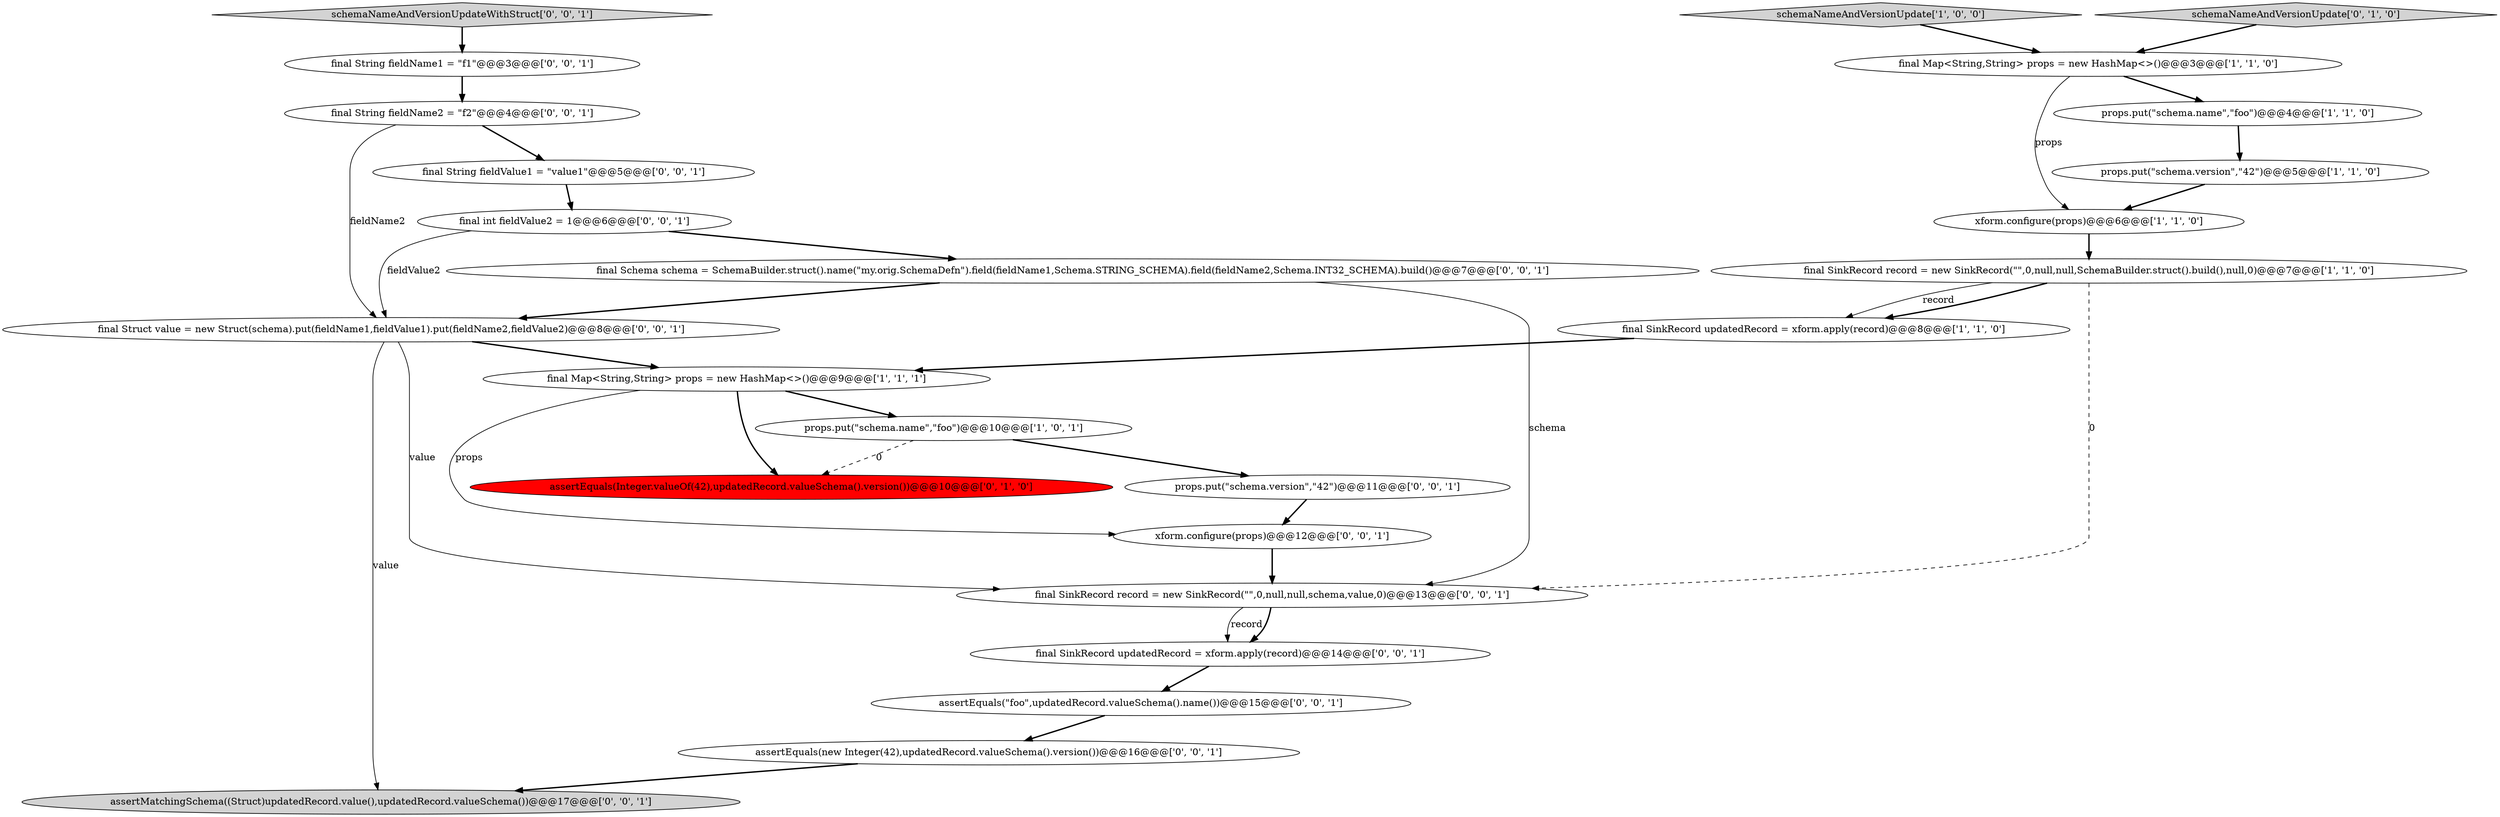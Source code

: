 digraph {
19 [style = filled, label = "assertMatchingSchema((Struct)updatedRecord.value(),updatedRecord.valueSchema())@@@17@@@['0', '0', '1']", fillcolor = lightgray, shape = ellipse image = "AAA0AAABBB3BBB"];
9 [style = filled, label = "assertEquals(Integer.valueOf(42),updatedRecord.valueSchema().version())@@@10@@@['0', '1', '0']", fillcolor = red, shape = ellipse image = "AAA1AAABBB2BBB"];
12 [style = filled, label = "props.put(\"schema.version\",\"42\")@@@11@@@['0', '0', '1']", fillcolor = white, shape = ellipse image = "AAA0AAABBB3BBB"];
3 [style = filled, label = "final SinkRecord record = new SinkRecord(\"\",0,null,null,SchemaBuilder.struct().build(),null,0)@@@7@@@['1', '1', '0']", fillcolor = white, shape = ellipse image = "AAA0AAABBB1BBB"];
2 [style = filled, label = "final Map<String,String> props = new HashMap<>()@@@3@@@['1', '1', '0']", fillcolor = white, shape = ellipse image = "AAA0AAABBB1BBB"];
20 [style = filled, label = "final String fieldValue1 = \"value1\"@@@5@@@['0', '0', '1']", fillcolor = white, shape = ellipse image = "AAA0AAABBB3BBB"];
6 [style = filled, label = "props.put(\"schema.name\",\"foo\")@@@4@@@['1', '1', '0']", fillcolor = white, shape = ellipse image = "AAA0AAABBB1BBB"];
17 [style = filled, label = "final String fieldName1 = \"f1\"@@@3@@@['0', '0', '1']", fillcolor = white, shape = ellipse image = "AAA0AAABBB3BBB"];
0 [style = filled, label = "final SinkRecord updatedRecord = xform.apply(record)@@@8@@@['1', '1', '0']", fillcolor = white, shape = ellipse image = "AAA0AAABBB1BBB"];
13 [style = filled, label = "final int fieldValue2 = 1@@@6@@@['0', '0', '1']", fillcolor = white, shape = ellipse image = "AAA0AAABBB3BBB"];
1 [style = filled, label = "final Map<String,String> props = new HashMap<>()@@@9@@@['1', '1', '1']", fillcolor = white, shape = ellipse image = "AAA0AAABBB1BBB"];
10 [style = filled, label = "schemaNameAndVersionUpdate['0', '1', '0']", fillcolor = lightgray, shape = diamond image = "AAA0AAABBB2BBB"];
7 [style = filled, label = "props.put(\"schema.name\",\"foo\")@@@10@@@['1', '0', '1']", fillcolor = white, shape = ellipse image = "AAA0AAABBB1BBB"];
22 [style = filled, label = "assertEquals(\"foo\",updatedRecord.valueSchema().name())@@@15@@@['0', '0', '1']", fillcolor = white, shape = ellipse image = "AAA0AAABBB3BBB"];
24 [style = filled, label = "schemaNameAndVersionUpdateWithStruct['0', '0', '1']", fillcolor = lightgray, shape = diamond image = "AAA0AAABBB3BBB"];
5 [style = filled, label = "props.put(\"schema.version\",\"42\")@@@5@@@['1', '1', '0']", fillcolor = white, shape = ellipse image = "AAA0AAABBB1BBB"];
21 [style = filled, label = "final Struct value = new Struct(schema).put(fieldName1,fieldValue1).put(fieldName2,fieldValue2)@@@8@@@['0', '0', '1']", fillcolor = white, shape = ellipse image = "AAA0AAABBB3BBB"];
8 [style = filled, label = "schemaNameAndVersionUpdate['1', '0', '0']", fillcolor = lightgray, shape = diamond image = "AAA0AAABBB1BBB"];
23 [style = filled, label = "final SinkRecord record = new SinkRecord(\"\",0,null,null,schema,value,0)@@@13@@@['0', '0', '1']", fillcolor = white, shape = ellipse image = "AAA0AAABBB3BBB"];
18 [style = filled, label = "xform.configure(props)@@@12@@@['0', '0', '1']", fillcolor = white, shape = ellipse image = "AAA0AAABBB3BBB"];
4 [style = filled, label = "xform.configure(props)@@@6@@@['1', '1', '0']", fillcolor = white, shape = ellipse image = "AAA0AAABBB1BBB"];
11 [style = filled, label = "final Schema schema = SchemaBuilder.struct().name(\"my.orig.SchemaDefn\").field(fieldName1,Schema.STRING_SCHEMA).field(fieldName2,Schema.INT32_SCHEMA).build()@@@7@@@['0', '0', '1']", fillcolor = white, shape = ellipse image = "AAA0AAABBB3BBB"];
15 [style = filled, label = "assertEquals(new Integer(42),updatedRecord.valueSchema().version())@@@16@@@['0', '0', '1']", fillcolor = white, shape = ellipse image = "AAA0AAABBB3BBB"];
14 [style = filled, label = "final SinkRecord updatedRecord = xform.apply(record)@@@14@@@['0', '0', '1']", fillcolor = white, shape = ellipse image = "AAA0AAABBB3BBB"];
16 [style = filled, label = "final String fieldName2 = \"f2\"@@@4@@@['0', '0', '1']", fillcolor = white, shape = ellipse image = "AAA0AAABBB3BBB"];
4->3 [style = bold, label=""];
2->4 [style = solid, label="props"];
20->13 [style = bold, label=""];
22->15 [style = bold, label=""];
18->23 [style = bold, label=""];
7->12 [style = bold, label=""];
2->6 [style = bold, label=""];
13->21 [style = solid, label="fieldValue2"];
11->21 [style = bold, label=""];
14->22 [style = bold, label=""];
23->14 [style = solid, label="record"];
15->19 [style = bold, label=""];
3->0 [style = solid, label="record"];
21->19 [style = solid, label="value"];
1->7 [style = bold, label=""];
13->11 [style = bold, label=""];
3->0 [style = bold, label=""];
1->9 [style = bold, label=""];
23->14 [style = bold, label=""];
3->23 [style = dashed, label="0"];
6->5 [style = bold, label=""];
8->2 [style = bold, label=""];
21->23 [style = solid, label="value"];
7->9 [style = dashed, label="0"];
0->1 [style = bold, label=""];
21->1 [style = bold, label=""];
5->4 [style = bold, label=""];
24->17 [style = bold, label=""];
12->18 [style = bold, label=""];
16->21 [style = solid, label="fieldName2"];
10->2 [style = bold, label=""];
11->23 [style = solid, label="schema"];
1->18 [style = solid, label="props"];
16->20 [style = bold, label=""];
17->16 [style = bold, label=""];
}
